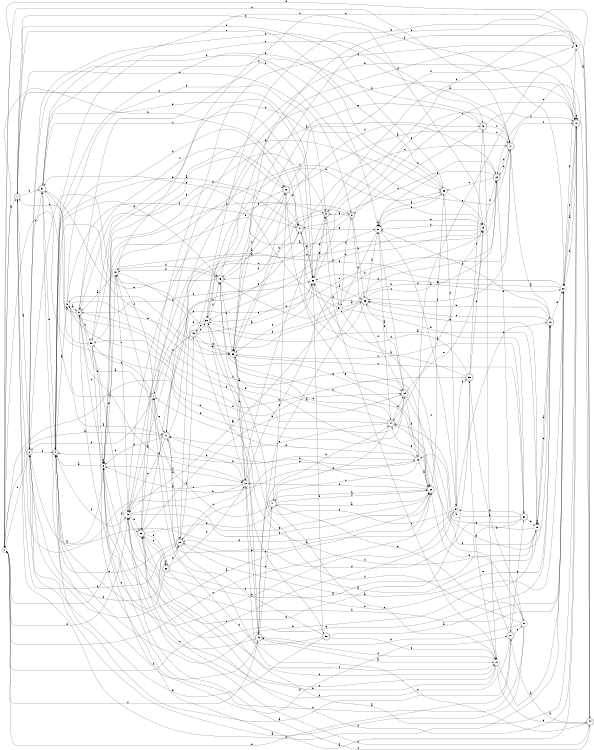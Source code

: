 digraph n43_8 {
__start0 [label="" shape="none"];

rankdir=LR;
size="8,5";

s0 [style="filled", color="black", fillcolor="white" shape="circle", label="0"];
s1 [style="rounded,filled", color="black", fillcolor="white" shape="doublecircle", label="1"];
s2 [style="rounded,filled", color="black", fillcolor="white" shape="doublecircle", label="2"];
s3 [style="filled", color="black", fillcolor="white" shape="circle", label="3"];
s4 [style="rounded,filled", color="black", fillcolor="white" shape="doublecircle", label="4"];
s5 [style="filled", color="black", fillcolor="white" shape="circle", label="5"];
s6 [style="rounded,filled", color="black", fillcolor="white" shape="doublecircle", label="6"];
s7 [style="filled", color="black", fillcolor="white" shape="circle", label="7"];
s8 [style="rounded,filled", color="black", fillcolor="white" shape="doublecircle", label="8"];
s9 [style="rounded,filled", color="black", fillcolor="white" shape="doublecircle", label="9"];
s10 [style="rounded,filled", color="black", fillcolor="white" shape="doublecircle", label="10"];
s11 [style="rounded,filled", color="black", fillcolor="white" shape="doublecircle", label="11"];
s12 [style="filled", color="black", fillcolor="white" shape="circle", label="12"];
s13 [style="filled", color="black", fillcolor="white" shape="circle", label="13"];
s14 [style="rounded,filled", color="black", fillcolor="white" shape="doublecircle", label="14"];
s15 [style="rounded,filled", color="black", fillcolor="white" shape="doublecircle", label="15"];
s16 [style="rounded,filled", color="black", fillcolor="white" shape="doublecircle", label="16"];
s17 [style="rounded,filled", color="black", fillcolor="white" shape="doublecircle", label="17"];
s18 [style="rounded,filled", color="black", fillcolor="white" shape="doublecircle", label="18"];
s19 [style="filled", color="black", fillcolor="white" shape="circle", label="19"];
s20 [style="rounded,filled", color="black", fillcolor="white" shape="doublecircle", label="20"];
s21 [style="filled", color="black", fillcolor="white" shape="circle", label="21"];
s22 [style="filled", color="black", fillcolor="white" shape="circle", label="22"];
s23 [style="rounded,filled", color="black", fillcolor="white" shape="doublecircle", label="23"];
s24 [style="rounded,filled", color="black", fillcolor="white" shape="doublecircle", label="24"];
s25 [style="rounded,filled", color="black", fillcolor="white" shape="doublecircle", label="25"];
s26 [style="rounded,filled", color="black", fillcolor="white" shape="doublecircle", label="26"];
s27 [style="rounded,filled", color="black", fillcolor="white" shape="doublecircle", label="27"];
s28 [style="rounded,filled", color="black", fillcolor="white" shape="doublecircle", label="28"];
s29 [style="filled", color="black", fillcolor="white" shape="circle", label="29"];
s30 [style="filled", color="black", fillcolor="white" shape="circle", label="30"];
s31 [style="filled", color="black", fillcolor="white" shape="circle", label="31"];
s32 [style="rounded,filled", color="black", fillcolor="white" shape="doublecircle", label="32"];
s33 [style="filled", color="black", fillcolor="white" shape="circle", label="33"];
s34 [style="filled", color="black", fillcolor="white" shape="circle", label="34"];
s35 [style="rounded,filled", color="black", fillcolor="white" shape="doublecircle", label="35"];
s36 [style="filled", color="black", fillcolor="white" shape="circle", label="36"];
s37 [style="rounded,filled", color="black", fillcolor="white" shape="doublecircle", label="37"];
s38 [style="rounded,filled", color="black", fillcolor="white" shape="doublecircle", label="38"];
s39 [style="filled", color="black", fillcolor="white" shape="circle", label="39"];
s40 [style="rounded,filled", color="black", fillcolor="white" shape="doublecircle", label="40"];
s41 [style="rounded,filled", color="black", fillcolor="white" shape="doublecircle", label="41"];
s42 [style="filled", color="black", fillcolor="white" shape="circle", label="42"];
s43 [style="filled", color="black", fillcolor="white" shape="circle", label="43"];
s44 [style="rounded,filled", color="black", fillcolor="white" shape="doublecircle", label="44"];
s45 [style="filled", color="black", fillcolor="white" shape="circle", label="45"];
s46 [style="rounded,filled", color="black", fillcolor="white" shape="doublecircle", label="46"];
s47 [style="rounded,filled", color="black", fillcolor="white" shape="doublecircle", label="47"];
s48 [style="filled", color="black", fillcolor="white" shape="circle", label="48"];
s49 [style="rounded,filled", color="black", fillcolor="white" shape="doublecircle", label="49"];
s50 [style="filled", color="black", fillcolor="white" shape="circle", label="50"];
s51 [style="filled", color="black", fillcolor="white" shape="circle", label="51"];
s52 [style="rounded,filled", color="black", fillcolor="white" shape="doublecircle", label="52"];
s0 -> s1 [label="a"];
s0 -> s47 [label="b"];
s0 -> s28 [label="c"];
s0 -> s45 [label="d"];
s0 -> s24 [label="e"];
s0 -> s40 [label="f"];
s1 -> s2 [label="a"];
s1 -> s37 [label="b"];
s1 -> s8 [label="c"];
s1 -> s13 [label="d"];
s1 -> s29 [label="e"];
s1 -> s36 [label="f"];
s2 -> s3 [label="a"];
s2 -> s17 [label="b"];
s2 -> s0 [label="c"];
s2 -> s4 [label="d"];
s2 -> s37 [label="e"];
s2 -> s20 [label="f"];
s3 -> s4 [label="a"];
s3 -> s3 [label="b"];
s3 -> s6 [label="c"];
s3 -> s42 [label="d"];
s3 -> s35 [label="e"];
s3 -> s12 [label="f"];
s4 -> s5 [label="a"];
s4 -> s9 [label="b"];
s4 -> s46 [label="c"];
s4 -> s15 [label="d"];
s4 -> s47 [label="e"];
s4 -> s45 [label="f"];
s5 -> s6 [label="a"];
s5 -> s16 [label="b"];
s5 -> s7 [label="c"];
s5 -> s24 [label="d"];
s5 -> s33 [label="e"];
s5 -> s47 [label="f"];
s6 -> s7 [label="a"];
s6 -> s50 [label="b"];
s6 -> s16 [label="c"];
s6 -> s12 [label="d"];
s6 -> s1 [label="e"];
s6 -> s36 [label="f"];
s7 -> s8 [label="a"];
s7 -> s10 [label="b"];
s7 -> s50 [label="c"];
s7 -> s2 [label="d"];
s7 -> s11 [label="e"];
s7 -> s42 [label="f"];
s8 -> s9 [label="a"];
s8 -> s25 [label="b"];
s8 -> s11 [label="c"];
s8 -> s3 [label="d"];
s8 -> s10 [label="e"];
s8 -> s24 [label="f"];
s9 -> s10 [label="a"];
s9 -> s33 [label="b"];
s9 -> s31 [label="c"];
s9 -> s3 [label="d"];
s9 -> s21 [label="e"];
s9 -> s36 [label="f"];
s10 -> s3 [label="a"];
s10 -> s11 [label="b"];
s10 -> s22 [label="c"];
s10 -> s10 [label="d"];
s10 -> s22 [label="e"];
s10 -> s23 [label="f"];
s11 -> s0 [label="a"];
s11 -> s12 [label="b"];
s11 -> s45 [label="c"];
s11 -> s3 [label="d"];
s11 -> s17 [label="e"];
s11 -> s20 [label="f"];
s12 -> s3 [label="a"];
s12 -> s13 [label="b"];
s12 -> s20 [label="c"];
s12 -> s9 [label="d"];
s12 -> s40 [label="e"];
s12 -> s0 [label="f"];
s13 -> s14 [label="a"];
s13 -> s30 [label="b"];
s13 -> s45 [label="c"];
s13 -> s39 [label="d"];
s13 -> s30 [label="e"];
s13 -> s26 [label="f"];
s14 -> s15 [label="a"];
s14 -> s5 [label="b"];
s14 -> s33 [label="c"];
s14 -> s41 [label="d"];
s14 -> s11 [label="e"];
s14 -> s24 [label="f"];
s15 -> s16 [label="a"];
s15 -> s22 [label="b"];
s15 -> s10 [label="c"];
s15 -> s42 [label="d"];
s15 -> s4 [label="e"];
s15 -> s33 [label="f"];
s16 -> s17 [label="a"];
s16 -> s39 [label="b"];
s16 -> s15 [label="c"];
s16 -> s43 [label="d"];
s16 -> s24 [label="e"];
s16 -> s47 [label="f"];
s17 -> s18 [label="a"];
s17 -> s26 [label="b"];
s17 -> s10 [label="c"];
s17 -> s0 [label="d"];
s17 -> s2 [label="e"];
s17 -> s25 [label="f"];
s18 -> s19 [label="a"];
s18 -> s25 [label="b"];
s18 -> s25 [label="c"];
s18 -> s22 [label="d"];
s18 -> s3 [label="e"];
s18 -> s30 [label="f"];
s19 -> s20 [label="a"];
s19 -> s4 [label="b"];
s19 -> s19 [label="c"];
s19 -> s18 [label="d"];
s19 -> s48 [label="e"];
s19 -> s14 [label="f"];
s20 -> s18 [label="a"];
s20 -> s1 [label="b"];
s20 -> s21 [label="c"];
s20 -> s48 [label="d"];
s20 -> s37 [label="e"];
s20 -> s49 [label="f"];
s21 -> s22 [label="a"];
s21 -> s45 [label="b"];
s21 -> s23 [label="c"];
s21 -> s44 [label="d"];
s21 -> s35 [label="e"];
s21 -> s40 [label="f"];
s22 -> s10 [label="a"];
s22 -> s23 [label="b"];
s22 -> s36 [label="c"];
s22 -> s42 [label="d"];
s22 -> s43 [label="e"];
s22 -> s1 [label="f"];
s23 -> s7 [label="a"];
s23 -> s24 [label="b"];
s23 -> s21 [label="c"];
s23 -> s41 [label="d"];
s23 -> s52 [label="e"];
s23 -> s52 [label="f"];
s24 -> s25 [label="a"];
s24 -> s0 [label="b"];
s24 -> s30 [label="c"];
s24 -> s18 [label="d"];
s24 -> s13 [label="e"];
s24 -> s48 [label="f"];
s25 -> s26 [label="a"];
s25 -> s2 [label="b"];
s25 -> s5 [label="c"];
s25 -> s47 [label="d"];
s25 -> s19 [label="e"];
s25 -> s30 [label="f"];
s26 -> s3 [label="a"];
s26 -> s27 [label="b"];
s26 -> s47 [label="c"];
s26 -> s17 [label="d"];
s26 -> s29 [label="e"];
s26 -> s30 [label="f"];
s27 -> s4 [label="a"];
s27 -> s28 [label="b"];
s27 -> s51 [label="c"];
s27 -> s0 [label="d"];
s27 -> s32 [label="e"];
s27 -> s45 [label="f"];
s28 -> s2 [label="a"];
s28 -> s11 [label="b"];
s28 -> s29 [label="c"];
s28 -> s12 [label="d"];
s28 -> s14 [label="e"];
s28 -> s4 [label="f"];
s29 -> s30 [label="a"];
s29 -> s1 [label="b"];
s29 -> s6 [label="c"];
s29 -> s50 [label="d"];
s29 -> s13 [label="e"];
s29 -> s34 [label="f"];
s30 -> s30 [label="a"];
s30 -> s31 [label="b"];
s30 -> s29 [label="c"];
s30 -> s34 [label="d"];
s30 -> s14 [label="e"];
s30 -> s23 [label="f"];
s31 -> s25 [label="a"];
s31 -> s32 [label="b"];
s31 -> s8 [label="c"];
s31 -> s39 [label="d"];
s31 -> s37 [label="e"];
s31 -> s45 [label="f"];
s32 -> s23 [label="a"];
s32 -> s14 [label="b"];
s32 -> s33 [label="c"];
s32 -> s20 [label="d"];
s32 -> s19 [label="e"];
s32 -> s34 [label="f"];
s33 -> s12 [label="a"];
s33 -> s28 [label="b"];
s33 -> s32 [label="c"];
s33 -> s12 [label="d"];
s33 -> s28 [label="e"];
s33 -> s26 [label="f"];
s34 -> s7 [label="a"];
s34 -> s4 [label="b"];
s34 -> s18 [label="c"];
s34 -> s15 [label="d"];
s34 -> s0 [label="e"];
s34 -> s35 [label="f"];
s35 -> s36 [label="a"];
s35 -> s50 [label="b"];
s35 -> s46 [label="c"];
s35 -> s51 [label="d"];
s35 -> s13 [label="e"];
s35 -> s36 [label="f"];
s36 -> s25 [label="a"];
s36 -> s17 [label="b"];
s36 -> s37 [label="c"];
s36 -> s38 [label="d"];
s36 -> s9 [label="e"];
s36 -> s33 [label="f"];
s37 -> s11 [label="a"];
s37 -> s30 [label="b"];
s37 -> s22 [label="c"];
s37 -> s4 [label="d"];
s37 -> s36 [label="e"];
s37 -> s28 [label="f"];
s38 -> s22 [label="a"];
s38 -> s2 [label="b"];
s38 -> s11 [label="c"];
s38 -> s7 [label="d"];
s38 -> s39 [label="e"];
s38 -> s21 [label="f"];
s39 -> s40 [label="a"];
s39 -> s29 [label="b"];
s39 -> s49 [label="c"];
s39 -> s20 [label="d"];
s39 -> s36 [label="e"];
s39 -> s15 [label="f"];
s40 -> s21 [label="a"];
s40 -> s14 [label="b"];
s40 -> s3 [label="c"];
s40 -> s26 [label="d"];
s40 -> s41 [label="e"];
s40 -> s4 [label="f"];
s41 -> s28 [label="a"];
s41 -> s28 [label="b"];
s41 -> s21 [label="c"];
s41 -> s28 [label="d"];
s41 -> s42 [label="e"];
s41 -> s16 [label="f"];
s42 -> s6 [label="a"];
s42 -> s33 [label="b"];
s42 -> s43 [label="c"];
s42 -> s15 [label="d"];
s42 -> s45 [label="e"];
s42 -> s13 [label="f"];
s43 -> s44 [label="a"];
s43 -> s33 [label="b"];
s43 -> s48 [label="c"];
s43 -> s0 [label="d"];
s43 -> s39 [label="e"];
s43 -> s23 [label="f"];
s44 -> s27 [label="a"];
s44 -> s33 [label="b"];
s44 -> s12 [label="c"];
s44 -> s9 [label="d"];
s44 -> s26 [label="e"];
s44 -> s45 [label="f"];
s45 -> s46 [label="a"];
s45 -> s23 [label="b"];
s45 -> s44 [label="c"];
s45 -> s47 [label="d"];
s45 -> s28 [label="e"];
s45 -> s28 [label="f"];
s46 -> s21 [label="a"];
s46 -> s8 [label="b"];
s46 -> s17 [label="c"];
s46 -> s4 [label="d"];
s46 -> s33 [label="e"];
s46 -> s10 [label="f"];
s47 -> s19 [label="a"];
s47 -> s6 [label="b"];
s47 -> s17 [label="c"];
s47 -> s36 [label="d"];
s47 -> s30 [label="e"];
s47 -> s15 [label="f"];
s48 -> s28 [label="a"];
s48 -> s1 [label="b"];
s48 -> s41 [label="c"];
s48 -> s6 [label="d"];
s48 -> s7 [label="e"];
s48 -> s4 [label="f"];
s49 -> s36 [label="a"];
s49 -> s7 [label="b"];
s49 -> s39 [label="c"];
s49 -> s19 [label="d"];
s49 -> s33 [label="e"];
s49 -> s9 [label="f"];
s50 -> s16 [label="a"];
s50 -> s27 [label="b"];
s50 -> s23 [label="c"];
s50 -> s29 [label="d"];
s50 -> s3 [label="e"];
s50 -> s37 [label="f"];
s51 -> s2 [label="a"];
s51 -> s40 [label="b"];
s51 -> s31 [label="c"];
s51 -> s3 [label="d"];
s51 -> s41 [label="e"];
s51 -> s39 [label="f"];
s52 -> s10 [label="a"];
s52 -> s22 [label="b"];
s52 -> s6 [label="c"];
s52 -> s12 [label="d"];
s52 -> s20 [label="e"];
s52 -> s52 [label="f"];

}